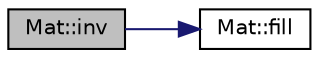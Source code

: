 digraph "Mat::inv"
{
 // INTERACTIVE_SVG=YES
 // LATEX_PDF_SIZE
  edge [fontname="Helvetica",fontsize="10",labelfontname="Helvetica",labelfontsize="10"];
  node [fontname="Helvetica",fontsize="10",shape=record];
  rankdir="LR";
  Node54 [label="Mat::inv",height=0.2,width=0.4,color="black", fillcolor="grey75", style="filled", fontcolor="black",tooltip=" "];
  Node54 -> Node55 [color="midnightblue",fontsize="10",style="solid",fontname="Helvetica"];
  Node55 [label="Mat::fill",height=0.2,width=0.4,color="black", fillcolor="white", style="filled",URL="$class_mat.html#abadfedd9dc62cb060771a03ac40c7340",tooltip=" "];
}

